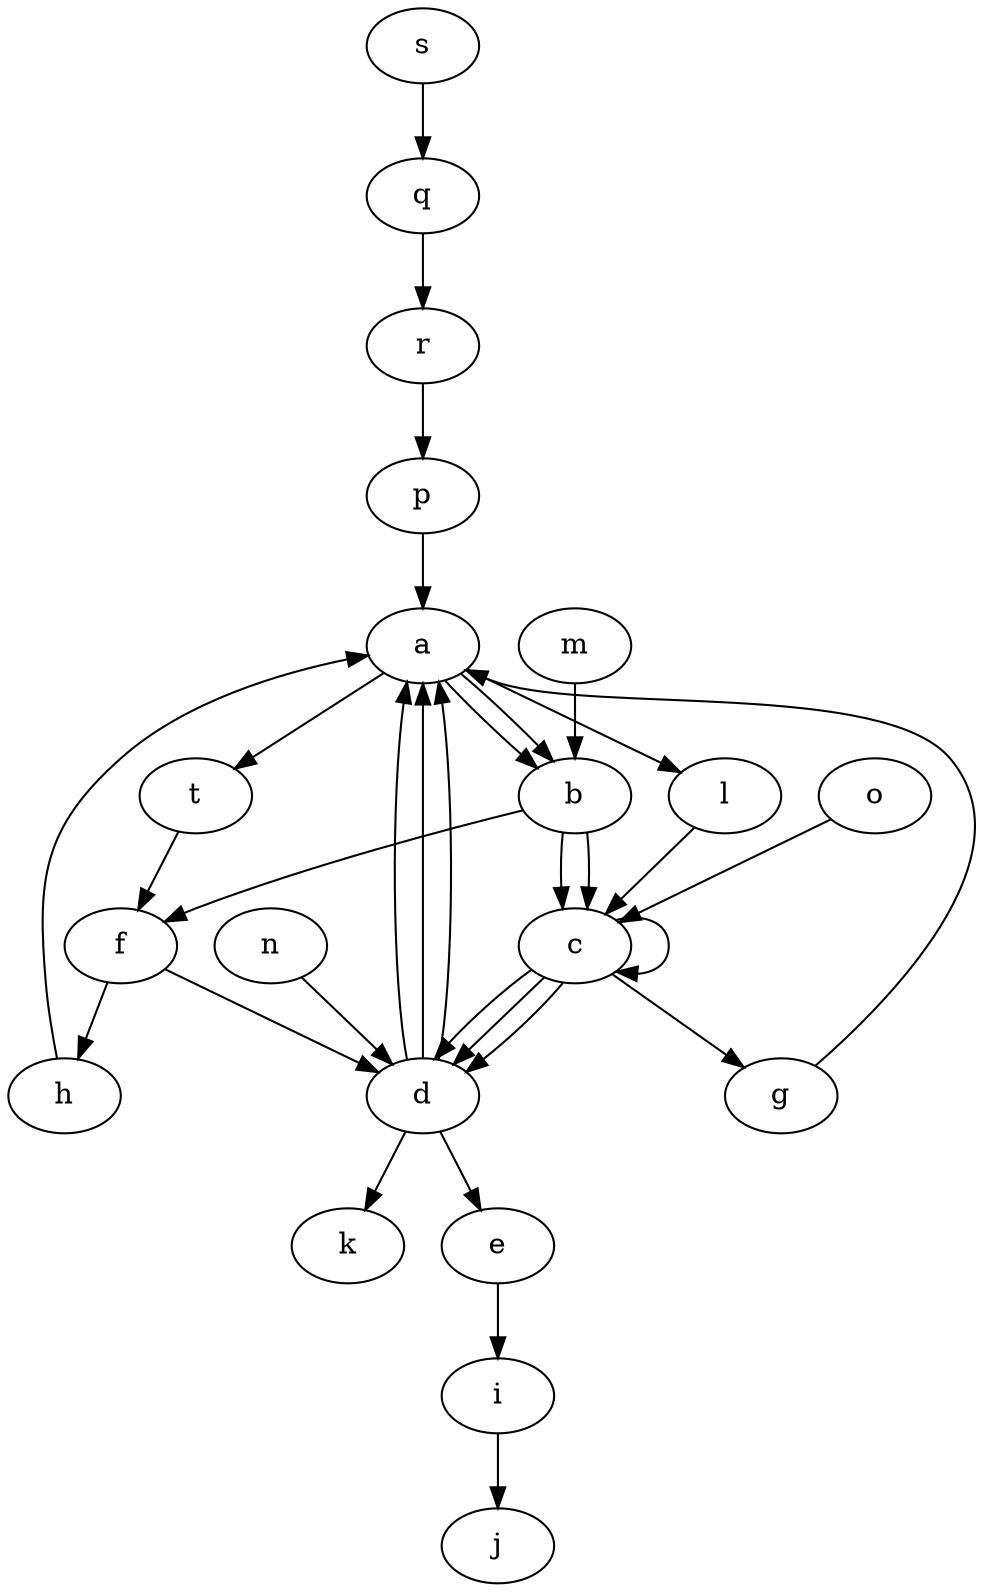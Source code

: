digraph {
  a -> b -> c -> d -> a;
  s -> q -> r -> p -> a;

  o -> c -> c -> d -> a;
  a -> b -> c -> d -> k;
  n -> d -> e -> i -> j;
  a -> t -> f -> d -> a;
  m -> b -> f -> h -> a;
  a -> l -> c -> g -> a;
}
